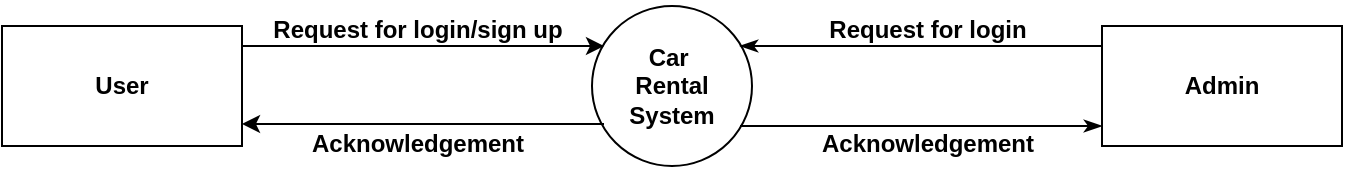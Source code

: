 <mxfile version="26.1.0">
  <diagram name="Page-1" id="fyBkjLP0d_pajarkLjpb">
    <mxGraphModel dx="1434" dy="738" grid="0" gridSize="10" guides="1" tooltips="1" connect="1" arrows="1" fold="1" page="1" pageScale="1" pageWidth="850" pageHeight="1100" background="#ffffff" math="0" shadow="0">
      <root>
        <mxCell id="0" />
        <mxCell id="1" parent="0" />
        <mxCell id="769oqYVqvJYEbIggkfT2-2" value="&lt;b&gt;User&lt;/b&gt;" style="rounded=0;whiteSpace=wrap;html=1;" parent="1" vertex="1">
          <mxGeometry x="90" y="80" width="120" height="60" as="geometry" />
        </mxCell>
        <mxCell id="769oqYVqvJYEbIggkfT2-3" value="&lt;b&gt;Admin&lt;/b&gt;" style="rounded=0;whiteSpace=wrap;html=1;" parent="1" vertex="1">
          <mxGeometry x="640" y="80" width="120" height="60" as="geometry" />
        </mxCell>
        <mxCell id="769oqYVqvJYEbIggkfT2-4" value="&lt;b&gt;Car&amp;nbsp;&lt;/b&gt;&lt;div&gt;&lt;b&gt;Rental System&lt;/b&gt;&lt;/div&gt;" style="ellipse;whiteSpace=wrap;html=1;aspect=fixed;" parent="1" vertex="1">
          <mxGeometry x="385" y="70" width="80" height="80" as="geometry" />
        </mxCell>
        <mxCell id="4Gw3jBgsRD8un63D2H6_-4" value="" style="html=1;rounded=0;" parent="1" edge="1">
          <mxGeometry width="100" relative="1" as="geometry">
            <mxPoint x="210" y="90" as="sourcePoint" />
            <mxPoint x="391" y="90" as="targetPoint" />
          </mxGeometry>
        </mxCell>
        <mxCell id="4Gw3jBgsRD8un63D2H6_-5" value="" style="html=1;rounded=0;endArrow=none;startFill=1;startArrow=classicThin;" parent="1" edge="1">
          <mxGeometry width="100" relative="1" as="geometry">
            <mxPoint x="459" y="90" as="sourcePoint" />
            <mxPoint x="640" y="90" as="targetPoint" />
          </mxGeometry>
        </mxCell>
        <mxCell id="4Gw3jBgsRD8un63D2H6_-6" value="" style="html=1;rounded=0;endArrow=none;endFill=1;startArrow=classicThin;startFill=1;" parent="1" edge="1">
          <mxGeometry width="100" relative="1" as="geometry">
            <mxPoint x="640" y="130" as="sourcePoint" />
            <mxPoint x="459" y="130" as="targetPoint" />
          </mxGeometry>
        </mxCell>
        <mxCell id="4Gw3jBgsRD8un63D2H6_-7" value="" style="html=1;rounded=0;" parent="1" edge="1">
          <mxGeometry width="100" relative="1" as="geometry">
            <mxPoint x="391" y="129" as="sourcePoint" />
            <mxPoint x="210" y="129" as="targetPoint" />
          </mxGeometry>
        </mxCell>
        <mxCell id="u4w22fEMI1VR1K-fktid-1" value="&lt;b&gt;Request for login/sign up&lt;/b&gt;" style="text;html=1;align=center;verticalAlign=middle;whiteSpace=wrap;rounded=0;" vertex="1" parent="1">
          <mxGeometry x="218" y="67" width="160" height="30" as="geometry" />
        </mxCell>
        <mxCell id="u4w22fEMI1VR1K-fktid-2" value="&lt;b&gt;Request for login&lt;/b&gt;" style="text;html=1;align=center;verticalAlign=middle;whiteSpace=wrap;rounded=0;" vertex="1" parent="1">
          <mxGeometry x="473" y="67" width="160" height="30" as="geometry" />
        </mxCell>
        <mxCell id="u4w22fEMI1VR1K-fktid-5" value="&lt;b&gt;Acknowledgement&lt;/b&gt;&lt;span style=&quot;color: rgba(0, 0, 0, 0); font-family: monospace; font-size: 0px; text-align: start; text-wrap-mode: nowrap;&quot;&gt;%3CmxGraphModel%3E%3Croot%3E%3CmxCell%20id%3D%220%22%2F%3E%3CmxCell%20id%3D%221%22%20parent%3D%220%22%2F%3E%3CmxCell%20id%3D%222%22%20value%3D%22%26lt%3Bb%26gt%3BRequest%20for%20login%2Fsign%20up%26lt%3B%2Fb%26gt%3B%22%20style%3D%22text%3Bhtml%3D1%3Balign%3Dcenter%3BverticalAlign%3Dmiddle%3BwhiteSpace%3Dwrap%3Brounded%3D0%3B%22%20vertex%3D%221%22%20parent%3D%221%22%3E%3CmxGeometry%20x%3D%22218%22%20y%3D%2267%22%20width%3D%22160%22%20height%3D%2230%22%20as%3D%22geometry%22%2F%3E%3C%2FmxCell%3E%3C%2Froot%3E%3C%2FmxGraphModel%3E&lt;/span&gt;" style="text;html=1;align=center;verticalAlign=middle;whiteSpace=wrap;rounded=0;" vertex="1" parent="1">
          <mxGeometry x="218" y="124" width="160" height="30" as="geometry" />
        </mxCell>
        <mxCell id="u4w22fEMI1VR1K-fktid-6" value="&lt;b&gt;Acknowledgement&lt;/b&gt;&lt;span style=&quot;color: rgba(0, 0, 0, 0); font-family: monospace; font-size: 0px; text-align: start; text-wrap-mode: nowrap;&quot;&gt;%3CmxGraphModel%3E%3Croot%3E%3CmxCell%20id%3D%220%22%2F%3E%3CmxCell%20id%3D%221%22%20parent%3D%220%22%2F%3E%3CmxCell%20id%3D%222%22%20value%3D%22%26lt%3Bb%26gt%3BRequest%20for%20login%2Fsign%20up%26lt%3B%2Fb%26gt%3B%22%20style%3D%22text%3Bhtml%3D1%3Balign%3Dcenter%3BverticalAlign%3Dmiddle%3BwhiteSpace%3Dwrap%3Brounded%3D0%3B%22%20vertex%3D%221%22%20parent%3D%221%22%3E%3CmxGeometry%20x%3D%22218%22%20y%3D%2267%22%20width%3D%22160%22%20height%3D%2230%22%20as%3D%22geometry%22%2F%3E%3C%2FmxCell%3E%3C%2Froot%3E%3C%2FmxGraphModel%3E&lt;/span&gt;" style="text;html=1;align=center;verticalAlign=middle;whiteSpace=wrap;rounded=0;" vertex="1" parent="1">
          <mxGeometry x="473" y="124" width="160" height="30" as="geometry" />
        </mxCell>
      </root>
    </mxGraphModel>
  </diagram>
</mxfile>
